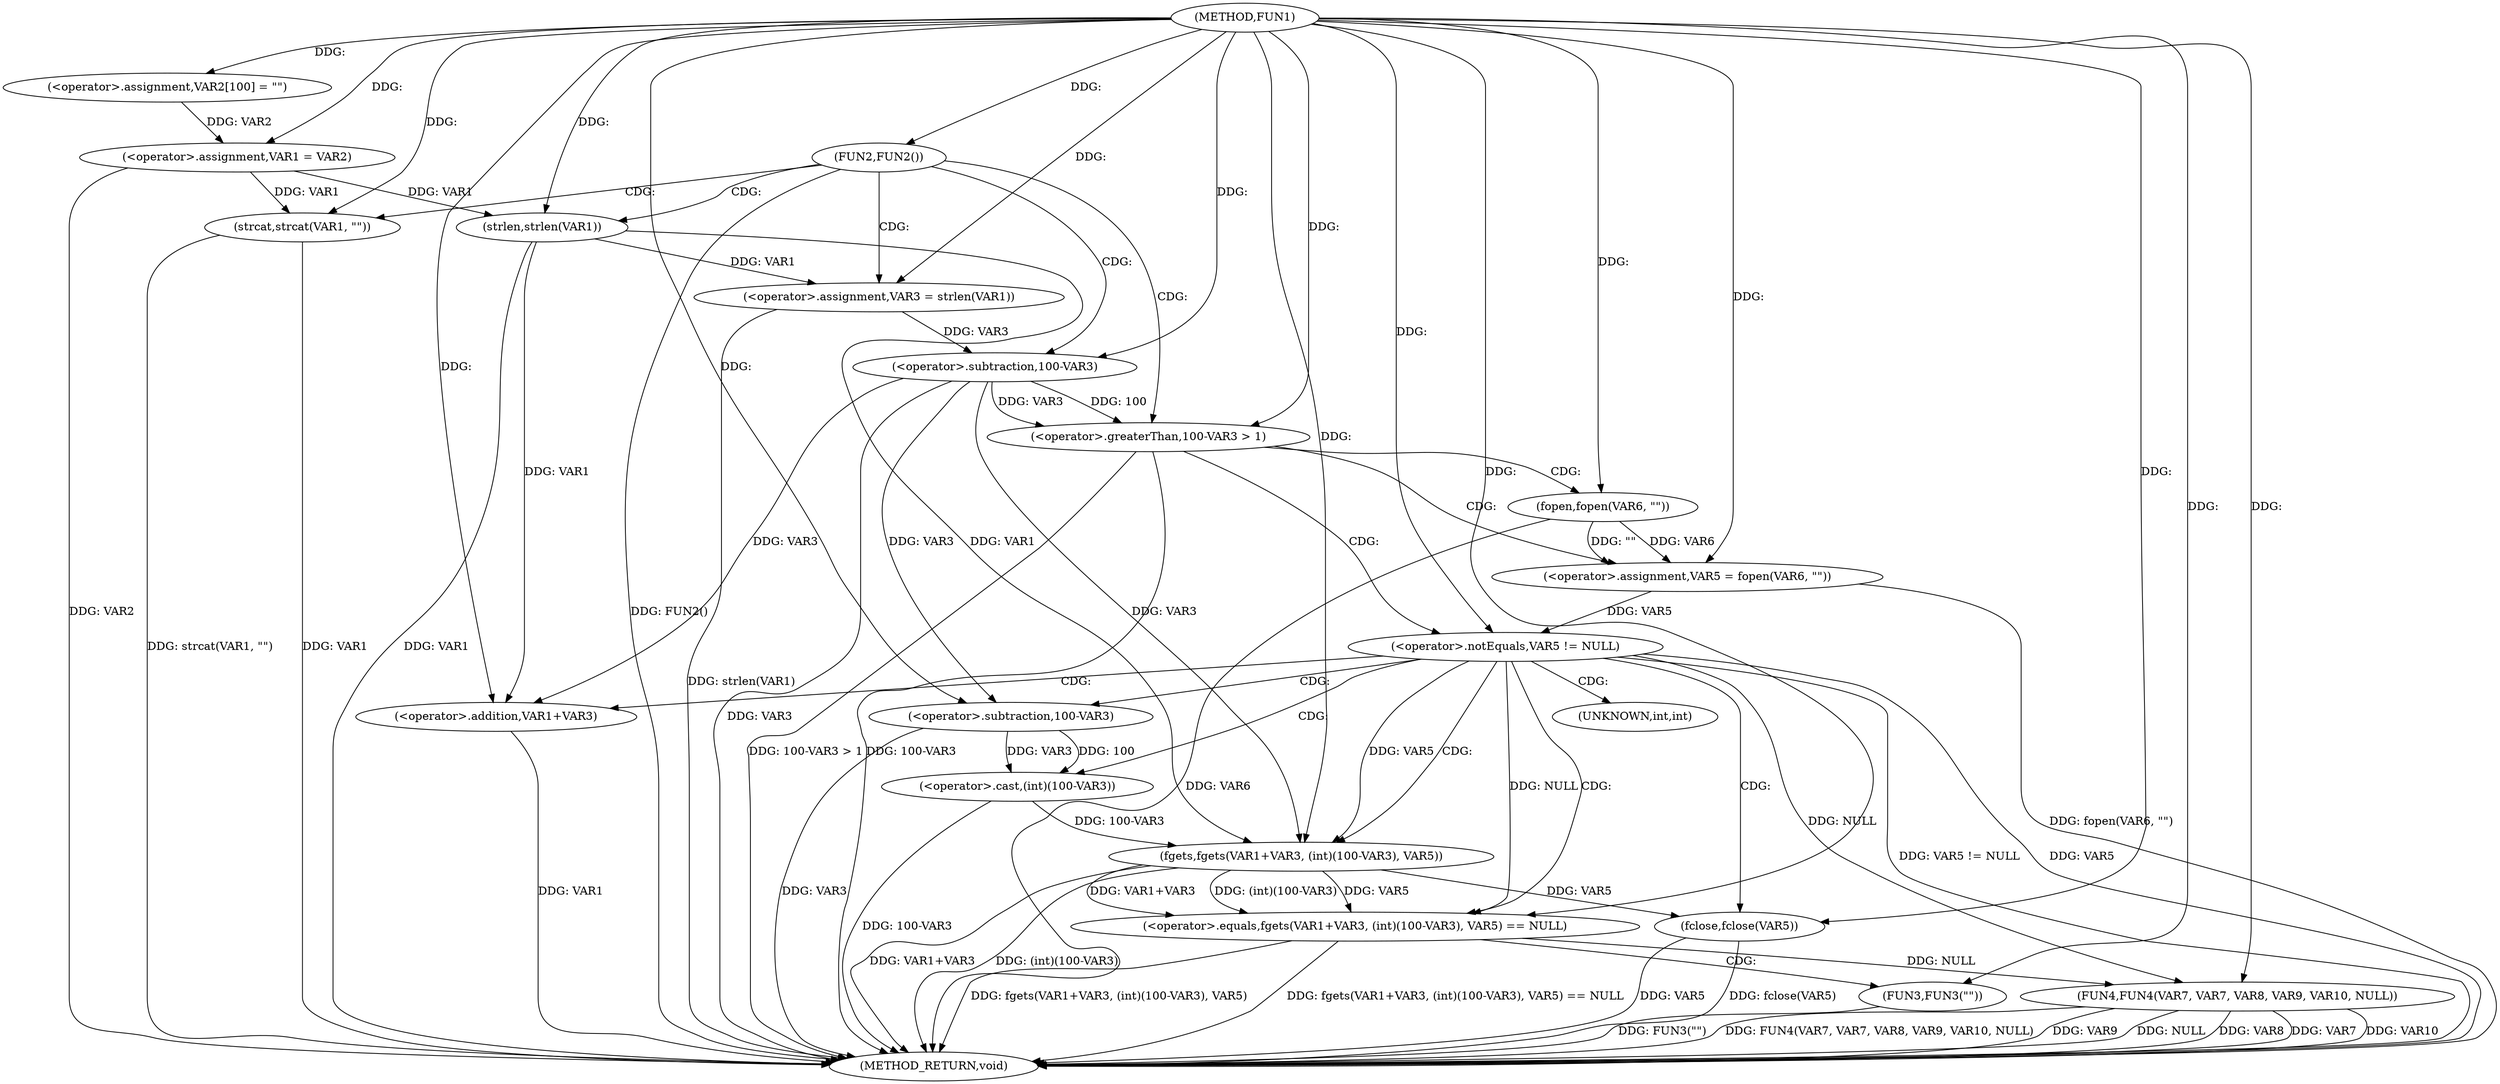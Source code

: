 digraph FUN1 {  
"1000100" [label = "(METHOD,FUN1)" ]
"1000167" [label = "(METHOD_RETURN,void)" ]
"1000104" [label = "(<operator>.assignment,VAR2[100] = \"\")" ]
"1000107" [label = "(<operator>.assignment,VAR1 = VAR2)" ]
"1000111" [label = "(FUN2,FUN2())" ]
"1000115" [label = "(<operator>.assignment,VAR3 = strlen(VAR1))" ]
"1000117" [label = "(strlen,strlen(VAR1))" ]
"1000121" [label = "(<operator>.greaterThan,100-VAR3 > 1)" ]
"1000122" [label = "(<operator>.subtraction,100-VAR3)" ]
"1000127" [label = "(<operator>.assignment,VAR5 = fopen(VAR6, \"\"))" ]
"1000129" [label = "(fopen,fopen(VAR6, \"\"))" ]
"1000133" [label = "(<operator>.notEquals,VAR5 != NULL)" ]
"1000138" [label = "(<operator>.equals,fgets(VAR1+VAR3, (int)(100-VAR3), VAR5) == NULL)" ]
"1000139" [label = "(fgets,fgets(VAR1+VAR3, (int)(100-VAR3), VAR5))" ]
"1000140" [label = "(<operator>.addition,VAR1+VAR3)" ]
"1000143" [label = "(<operator>.cast,(int)(100-VAR3))" ]
"1000145" [label = "(<operator>.subtraction,100-VAR3)" ]
"1000151" [label = "(FUN3,FUN3(\"\"))" ]
"1000153" [label = "(fclose,fclose(VAR5))" ]
"1000157" [label = "(strcat,strcat(VAR1, \"\"))" ]
"1000160" [label = "(FUN4,FUN4(VAR7, VAR7, VAR8, VAR9, VAR10, NULL))" ]
"1000144" [label = "(UNKNOWN,int,int)" ]
  "1000115" -> "1000167"  [ label = "DDG: strlen(VAR1)"] 
  "1000157" -> "1000167"  [ label = "DDG: strcat(VAR1, \"\")"] 
  "1000160" -> "1000167"  [ label = "DDG: FUN4(VAR7, VAR7, VAR8, VAR9, VAR10, NULL)"] 
  "1000117" -> "1000167"  [ label = "DDG: VAR1"] 
  "1000133" -> "1000167"  [ label = "DDG: VAR5 != NULL"] 
  "1000153" -> "1000167"  [ label = "DDG: VAR5"] 
  "1000138" -> "1000167"  [ label = "DDG: fgets(VAR1+VAR3, (int)(100-VAR3), VAR5) == NULL"] 
  "1000107" -> "1000167"  [ label = "DDG: VAR2"] 
  "1000129" -> "1000167"  [ label = "DDG: VAR6"] 
  "1000160" -> "1000167"  [ label = "DDG: VAR9"] 
  "1000151" -> "1000167"  [ label = "DDG: FUN3(\"\")"] 
  "1000140" -> "1000167"  [ label = "DDG: VAR1"] 
  "1000138" -> "1000167"  [ label = "DDG: fgets(VAR1+VAR3, (int)(100-VAR3), VAR5)"] 
  "1000160" -> "1000167"  [ label = "DDG: NULL"] 
  "1000139" -> "1000167"  [ label = "DDG: VAR1+VAR3"] 
  "1000127" -> "1000167"  [ label = "DDG: fopen(VAR6, \"\")"] 
  "1000157" -> "1000167"  [ label = "DDG: VAR1"] 
  "1000133" -> "1000167"  [ label = "DDG: VAR5"] 
  "1000121" -> "1000167"  [ label = "DDG: 100-VAR3 > 1"] 
  "1000153" -> "1000167"  [ label = "DDG: fclose(VAR5)"] 
  "1000139" -> "1000167"  [ label = "DDG: (int)(100-VAR3)"] 
  "1000121" -> "1000167"  [ label = "DDG: 100-VAR3"] 
  "1000143" -> "1000167"  [ label = "DDG: 100-VAR3"] 
  "1000160" -> "1000167"  [ label = "DDG: VAR8"] 
  "1000160" -> "1000167"  [ label = "DDG: VAR7"] 
  "1000145" -> "1000167"  [ label = "DDG: VAR3"] 
  "1000111" -> "1000167"  [ label = "DDG: FUN2()"] 
  "1000122" -> "1000167"  [ label = "DDG: VAR3"] 
  "1000160" -> "1000167"  [ label = "DDG: VAR10"] 
  "1000100" -> "1000104"  [ label = "DDG: "] 
  "1000104" -> "1000107"  [ label = "DDG: VAR2"] 
  "1000100" -> "1000107"  [ label = "DDG: "] 
  "1000100" -> "1000111"  [ label = "DDG: "] 
  "1000117" -> "1000115"  [ label = "DDG: VAR1"] 
  "1000100" -> "1000115"  [ label = "DDG: "] 
  "1000107" -> "1000117"  [ label = "DDG: VAR1"] 
  "1000100" -> "1000117"  [ label = "DDG: "] 
  "1000122" -> "1000121"  [ label = "DDG: 100"] 
  "1000122" -> "1000121"  [ label = "DDG: VAR3"] 
  "1000100" -> "1000122"  [ label = "DDG: "] 
  "1000115" -> "1000122"  [ label = "DDG: VAR3"] 
  "1000100" -> "1000121"  [ label = "DDG: "] 
  "1000129" -> "1000127"  [ label = "DDG: VAR6"] 
  "1000129" -> "1000127"  [ label = "DDG: \"\""] 
  "1000100" -> "1000127"  [ label = "DDG: "] 
  "1000100" -> "1000129"  [ label = "DDG: "] 
  "1000127" -> "1000133"  [ label = "DDG: VAR5"] 
  "1000100" -> "1000133"  [ label = "DDG: "] 
  "1000139" -> "1000138"  [ label = "DDG: VAR1+VAR3"] 
  "1000139" -> "1000138"  [ label = "DDG: (int)(100-VAR3)"] 
  "1000139" -> "1000138"  [ label = "DDG: VAR5"] 
  "1000117" -> "1000139"  [ label = "DDG: VAR1"] 
  "1000100" -> "1000139"  [ label = "DDG: "] 
  "1000122" -> "1000139"  [ label = "DDG: VAR3"] 
  "1000117" -> "1000140"  [ label = "DDG: VAR1"] 
  "1000100" -> "1000140"  [ label = "DDG: "] 
  "1000122" -> "1000140"  [ label = "DDG: VAR3"] 
  "1000143" -> "1000139"  [ label = "DDG: 100-VAR3"] 
  "1000145" -> "1000143"  [ label = "DDG: 100"] 
  "1000145" -> "1000143"  [ label = "DDG: VAR3"] 
  "1000100" -> "1000145"  [ label = "DDG: "] 
  "1000122" -> "1000145"  [ label = "DDG: VAR3"] 
  "1000133" -> "1000139"  [ label = "DDG: VAR5"] 
  "1000133" -> "1000138"  [ label = "DDG: NULL"] 
  "1000100" -> "1000138"  [ label = "DDG: "] 
  "1000100" -> "1000151"  [ label = "DDG: "] 
  "1000139" -> "1000153"  [ label = "DDG: VAR5"] 
  "1000100" -> "1000153"  [ label = "DDG: "] 
  "1000107" -> "1000157"  [ label = "DDG: VAR1"] 
  "1000100" -> "1000157"  [ label = "DDG: "] 
  "1000100" -> "1000160"  [ label = "DDG: "] 
  "1000138" -> "1000160"  [ label = "DDG: NULL"] 
  "1000133" -> "1000160"  [ label = "DDG: NULL"] 
  "1000111" -> "1000121"  [ label = "CDG: "] 
  "1000111" -> "1000117"  [ label = "CDG: "] 
  "1000111" -> "1000115"  [ label = "CDG: "] 
  "1000111" -> "1000157"  [ label = "CDG: "] 
  "1000111" -> "1000122"  [ label = "CDG: "] 
  "1000121" -> "1000127"  [ label = "CDG: "] 
  "1000121" -> "1000129"  [ label = "CDG: "] 
  "1000121" -> "1000133"  [ label = "CDG: "] 
  "1000133" -> "1000153"  [ label = "CDG: "] 
  "1000133" -> "1000143"  [ label = "CDG: "] 
  "1000133" -> "1000145"  [ label = "CDG: "] 
  "1000133" -> "1000139"  [ label = "CDG: "] 
  "1000133" -> "1000144"  [ label = "CDG: "] 
  "1000133" -> "1000140"  [ label = "CDG: "] 
  "1000133" -> "1000138"  [ label = "CDG: "] 
  "1000138" -> "1000151"  [ label = "CDG: "] 
}
